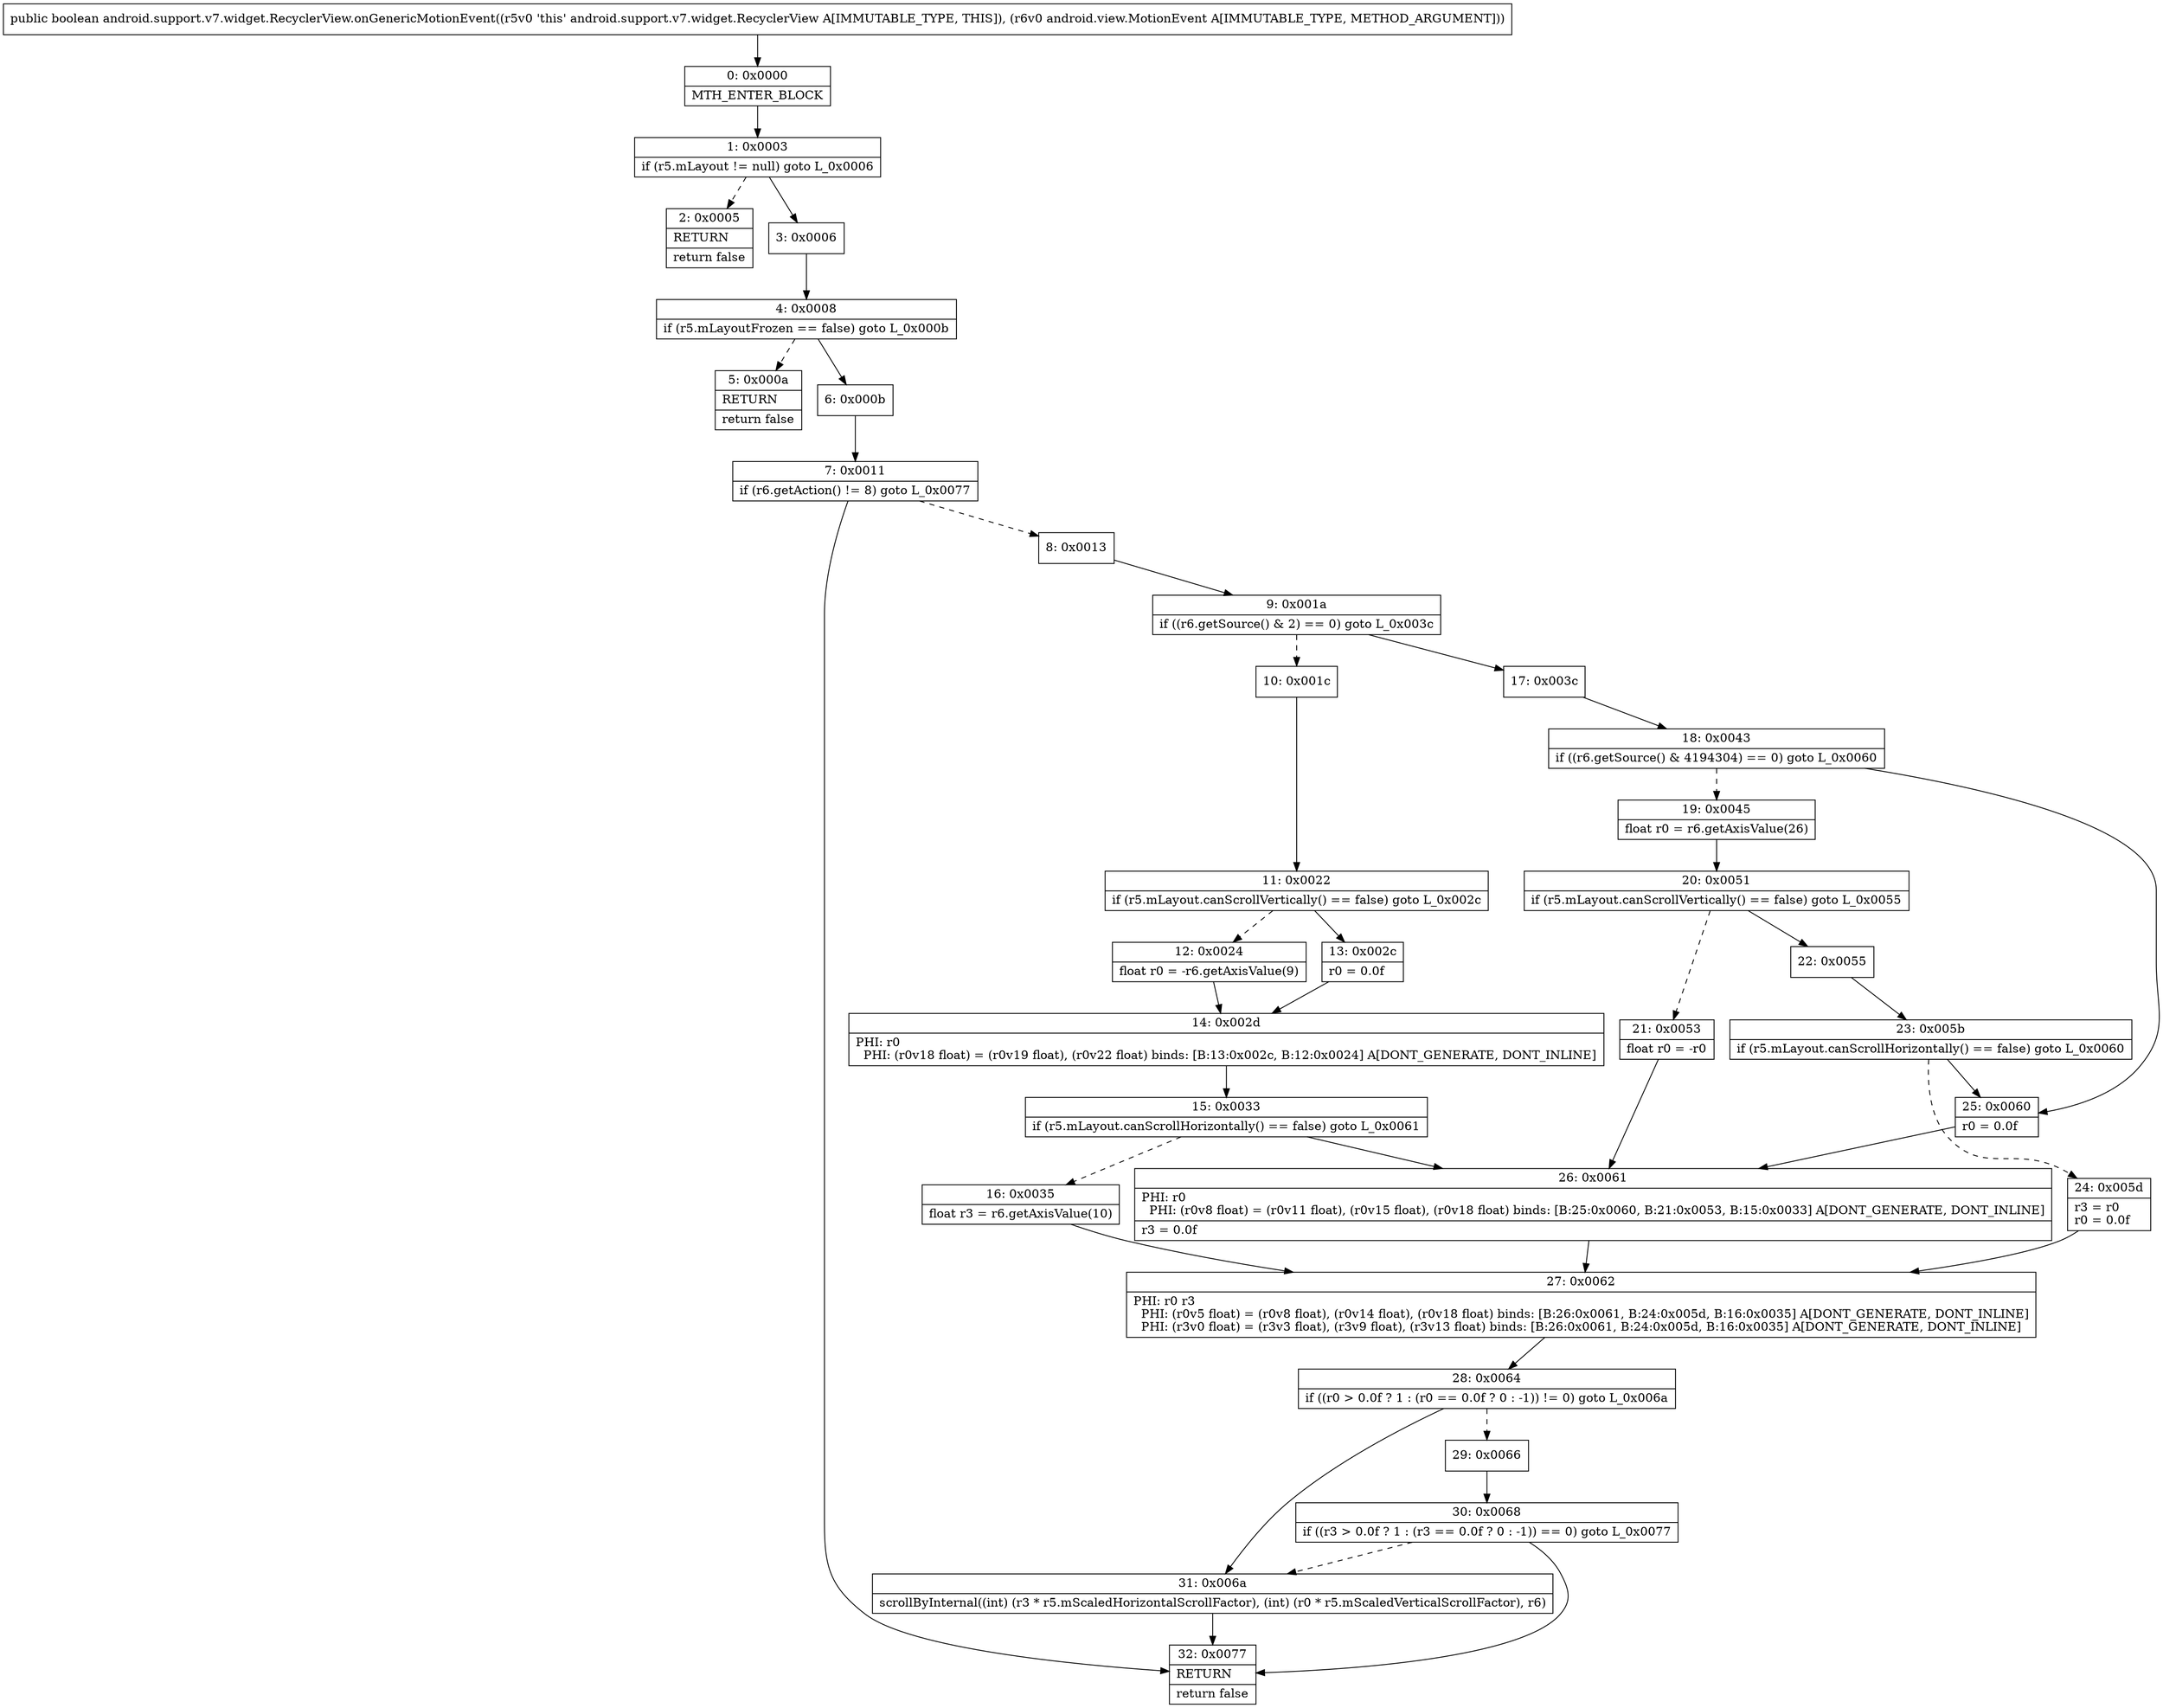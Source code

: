 digraph "CFG forandroid.support.v7.widget.RecyclerView.onGenericMotionEvent(Landroid\/view\/MotionEvent;)Z" {
Node_0 [shape=record,label="{0\:\ 0x0000|MTH_ENTER_BLOCK\l}"];
Node_1 [shape=record,label="{1\:\ 0x0003|if (r5.mLayout != null) goto L_0x0006\l}"];
Node_2 [shape=record,label="{2\:\ 0x0005|RETURN\l|return false\l}"];
Node_3 [shape=record,label="{3\:\ 0x0006}"];
Node_4 [shape=record,label="{4\:\ 0x0008|if (r5.mLayoutFrozen == false) goto L_0x000b\l}"];
Node_5 [shape=record,label="{5\:\ 0x000a|RETURN\l|return false\l}"];
Node_6 [shape=record,label="{6\:\ 0x000b}"];
Node_7 [shape=record,label="{7\:\ 0x0011|if (r6.getAction() != 8) goto L_0x0077\l}"];
Node_8 [shape=record,label="{8\:\ 0x0013}"];
Node_9 [shape=record,label="{9\:\ 0x001a|if ((r6.getSource() & 2) == 0) goto L_0x003c\l}"];
Node_10 [shape=record,label="{10\:\ 0x001c}"];
Node_11 [shape=record,label="{11\:\ 0x0022|if (r5.mLayout.canScrollVertically() == false) goto L_0x002c\l}"];
Node_12 [shape=record,label="{12\:\ 0x0024|float r0 = \-r6.getAxisValue(9)\l}"];
Node_13 [shape=record,label="{13\:\ 0x002c|r0 = 0.0f\l}"];
Node_14 [shape=record,label="{14\:\ 0x002d|PHI: r0 \l  PHI: (r0v18 float) = (r0v19 float), (r0v22 float) binds: [B:13:0x002c, B:12:0x0024] A[DONT_GENERATE, DONT_INLINE]\l}"];
Node_15 [shape=record,label="{15\:\ 0x0033|if (r5.mLayout.canScrollHorizontally() == false) goto L_0x0061\l}"];
Node_16 [shape=record,label="{16\:\ 0x0035|float r3 = r6.getAxisValue(10)\l}"];
Node_17 [shape=record,label="{17\:\ 0x003c}"];
Node_18 [shape=record,label="{18\:\ 0x0043|if ((r6.getSource() & 4194304) == 0) goto L_0x0060\l}"];
Node_19 [shape=record,label="{19\:\ 0x0045|float r0 = r6.getAxisValue(26)\l}"];
Node_20 [shape=record,label="{20\:\ 0x0051|if (r5.mLayout.canScrollVertically() == false) goto L_0x0055\l}"];
Node_21 [shape=record,label="{21\:\ 0x0053|float r0 = \-r0\l}"];
Node_22 [shape=record,label="{22\:\ 0x0055}"];
Node_23 [shape=record,label="{23\:\ 0x005b|if (r5.mLayout.canScrollHorizontally() == false) goto L_0x0060\l}"];
Node_24 [shape=record,label="{24\:\ 0x005d|r3 = r0\lr0 = 0.0f\l}"];
Node_25 [shape=record,label="{25\:\ 0x0060|r0 = 0.0f\l}"];
Node_26 [shape=record,label="{26\:\ 0x0061|PHI: r0 \l  PHI: (r0v8 float) = (r0v11 float), (r0v15 float), (r0v18 float) binds: [B:25:0x0060, B:21:0x0053, B:15:0x0033] A[DONT_GENERATE, DONT_INLINE]\l|r3 = 0.0f\l}"];
Node_27 [shape=record,label="{27\:\ 0x0062|PHI: r0 r3 \l  PHI: (r0v5 float) = (r0v8 float), (r0v14 float), (r0v18 float) binds: [B:26:0x0061, B:24:0x005d, B:16:0x0035] A[DONT_GENERATE, DONT_INLINE]\l  PHI: (r3v0 float) = (r3v3 float), (r3v9 float), (r3v13 float) binds: [B:26:0x0061, B:24:0x005d, B:16:0x0035] A[DONT_GENERATE, DONT_INLINE]\l}"];
Node_28 [shape=record,label="{28\:\ 0x0064|if ((r0 \> 0.0f ? 1 : (r0 == 0.0f ? 0 : \-1)) != 0) goto L_0x006a\l}"];
Node_29 [shape=record,label="{29\:\ 0x0066}"];
Node_30 [shape=record,label="{30\:\ 0x0068|if ((r3 \> 0.0f ? 1 : (r3 == 0.0f ? 0 : \-1)) == 0) goto L_0x0077\l}"];
Node_31 [shape=record,label="{31\:\ 0x006a|scrollByInternal((int) (r3 * r5.mScaledHorizontalScrollFactor), (int) (r0 * r5.mScaledVerticalScrollFactor), r6)\l}"];
Node_32 [shape=record,label="{32\:\ 0x0077|RETURN\l|return false\l}"];
MethodNode[shape=record,label="{public boolean android.support.v7.widget.RecyclerView.onGenericMotionEvent((r5v0 'this' android.support.v7.widget.RecyclerView A[IMMUTABLE_TYPE, THIS]), (r6v0 android.view.MotionEvent A[IMMUTABLE_TYPE, METHOD_ARGUMENT])) }"];
MethodNode -> Node_0;
Node_0 -> Node_1;
Node_1 -> Node_2[style=dashed];
Node_1 -> Node_3;
Node_3 -> Node_4;
Node_4 -> Node_5[style=dashed];
Node_4 -> Node_6;
Node_6 -> Node_7;
Node_7 -> Node_8[style=dashed];
Node_7 -> Node_32;
Node_8 -> Node_9;
Node_9 -> Node_10[style=dashed];
Node_9 -> Node_17;
Node_10 -> Node_11;
Node_11 -> Node_12[style=dashed];
Node_11 -> Node_13;
Node_12 -> Node_14;
Node_13 -> Node_14;
Node_14 -> Node_15;
Node_15 -> Node_16[style=dashed];
Node_15 -> Node_26;
Node_16 -> Node_27;
Node_17 -> Node_18;
Node_18 -> Node_19[style=dashed];
Node_18 -> Node_25;
Node_19 -> Node_20;
Node_20 -> Node_21[style=dashed];
Node_20 -> Node_22;
Node_21 -> Node_26;
Node_22 -> Node_23;
Node_23 -> Node_24[style=dashed];
Node_23 -> Node_25;
Node_24 -> Node_27;
Node_25 -> Node_26;
Node_26 -> Node_27;
Node_27 -> Node_28;
Node_28 -> Node_29[style=dashed];
Node_28 -> Node_31;
Node_29 -> Node_30;
Node_30 -> Node_31[style=dashed];
Node_30 -> Node_32;
Node_31 -> Node_32;
}

